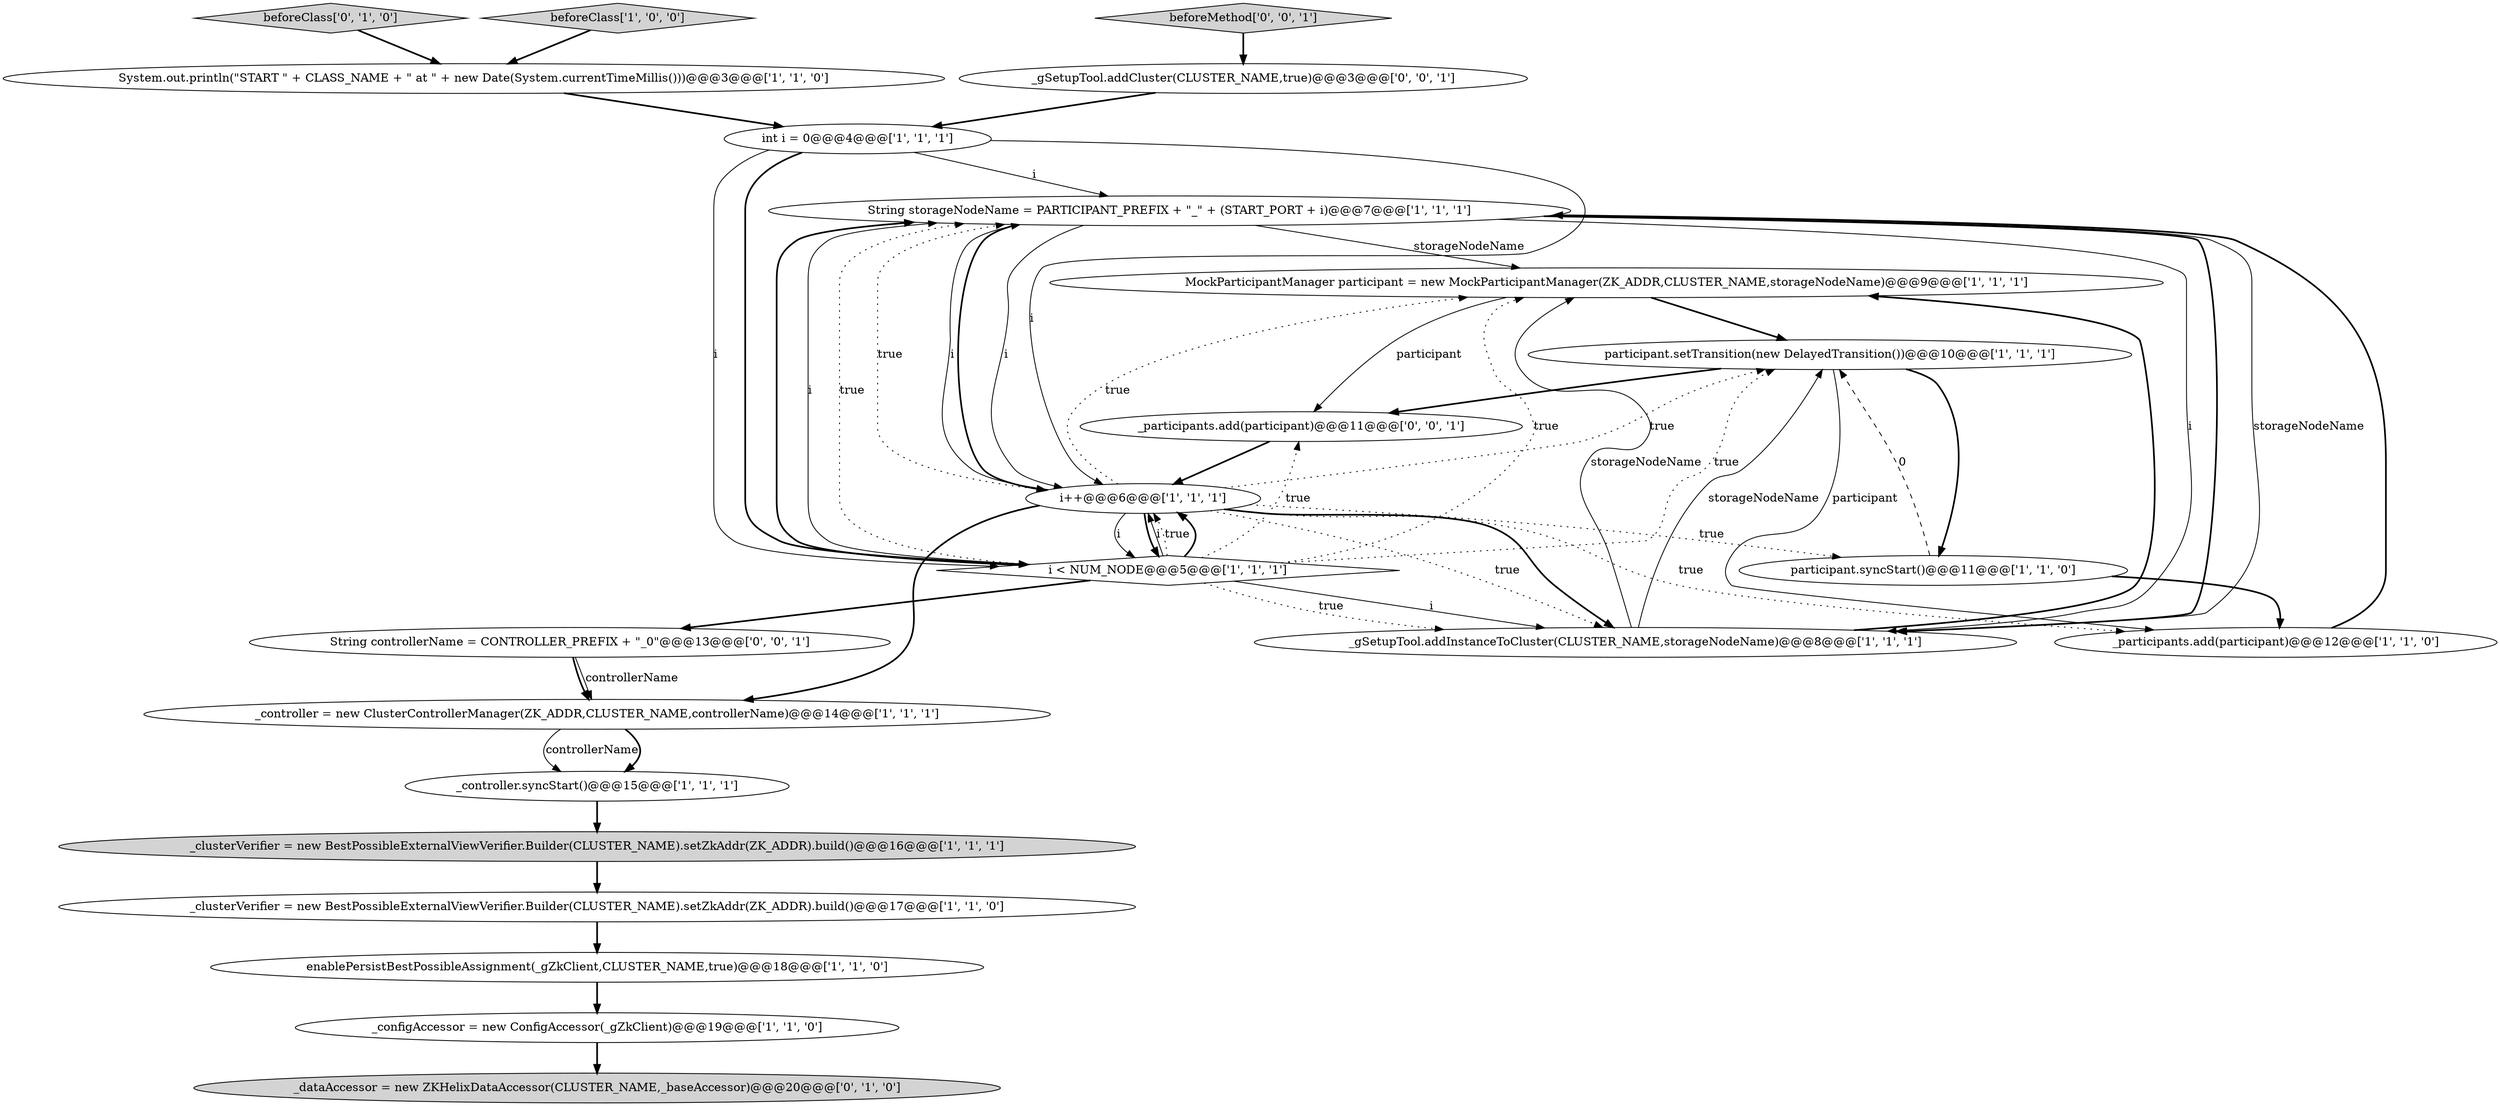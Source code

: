digraph {
3 [style = filled, label = "System.out.println(\"START \" + CLASS_NAME + \" at \" + new Date(System.currentTimeMillis()))@@@3@@@['1', '1', '0']", fillcolor = white, shape = ellipse image = "AAA0AAABBB1BBB"];
6 [style = filled, label = "MockParticipantManager participant = new MockParticipantManager(ZK_ADDR,CLUSTER_NAME,storageNodeName)@@@9@@@['1', '1', '1']", fillcolor = white, shape = ellipse image = "AAA0AAABBB1BBB"];
18 [style = filled, label = "beforeClass['0', '1', '0']", fillcolor = lightgray, shape = diamond image = "AAA0AAABBB2BBB"];
10 [style = filled, label = "participant.setTransition(new DelayedTransition())@@@10@@@['1', '1', '1']", fillcolor = white, shape = ellipse image = "AAA0AAABBB1BBB"];
16 [style = filled, label = "participant.syncStart()@@@11@@@['1', '1', '0']", fillcolor = white, shape = ellipse image = "AAA0AAABBB1BBB"];
4 [style = filled, label = "String storageNodeName = PARTICIPANT_PREFIX + \"_\" + (START_PORT + i)@@@7@@@['1', '1', '1']", fillcolor = white, shape = ellipse image = "AAA0AAABBB1BBB"];
0 [style = filled, label = "_configAccessor = new ConfigAccessor(_gZkClient)@@@19@@@['1', '1', '0']", fillcolor = white, shape = ellipse image = "AAA0AAABBB1BBB"];
20 [style = filled, label = "beforeMethod['0', '0', '1']", fillcolor = lightgray, shape = diamond image = "AAA0AAABBB3BBB"];
14 [style = filled, label = "_gSetupTool.addInstanceToCluster(CLUSTER_NAME,storageNodeName)@@@8@@@['1', '1', '1']", fillcolor = white, shape = ellipse image = "AAA0AAABBB1BBB"];
8 [style = filled, label = "i++@@@6@@@['1', '1', '1']", fillcolor = white, shape = ellipse image = "AAA0AAABBB1BBB"];
17 [style = filled, label = "_dataAccessor = new ZKHelixDataAccessor(CLUSTER_NAME,_baseAccessor)@@@20@@@['0', '1', '0']", fillcolor = lightgray, shape = ellipse image = "AAA1AAABBB2BBB"];
5 [style = filled, label = "_participants.add(participant)@@@12@@@['1', '1', '0']", fillcolor = white, shape = ellipse image = "AAA0AAABBB1BBB"];
1 [style = filled, label = "int i = 0@@@4@@@['1', '1', '1']", fillcolor = white, shape = ellipse image = "AAA0AAABBB1BBB"];
11 [style = filled, label = "i < NUM_NODE@@@5@@@['1', '1', '1']", fillcolor = white, shape = diamond image = "AAA0AAABBB1BBB"];
22 [style = filled, label = "String controllerName = CONTROLLER_PREFIX + \"_0\"@@@13@@@['0', '0', '1']", fillcolor = white, shape = ellipse image = "AAA0AAABBB3BBB"];
2 [style = filled, label = "enablePersistBestPossibleAssignment(_gZkClient,CLUSTER_NAME,true)@@@18@@@['1', '1', '0']", fillcolor = white, shape = ellipse image = "AAA0AAABBB1BBB"];
21 [style = filled, label = "_participants.add(participant)@@@11@@@['0', '0', '1']", fillcolor = white, shape = ellipse image = "AAA0AAABBB3BBB"];
13 [style = filled, label = "beforeClass['1', '0', '0']", fillcolor = lightgray, shape = diamond image = "AAA0AAABBB1BBB"];
7 [style = filled, label = "_controller = new ClusterControllerManager(ZK_ADDR,CLUSTER_NAME,controllerName)@@@14@@@['1', '1', '1']", fillcolor = white, shape = ellipse image = "AAA0AAABBB1BBB"];
15 [style = filled, label = "_clusterVerifier = new BestPossibleExternalViewVerifier.Builder(CLUSTER_NAME).setZkAddr(ZK_ADDR).build()@@@17@@@['1', '1', '0']", fillcolor = white, shape = ellipse image = "AAA0AAABBB1BBB"];
9 [style = filled, label = "_clusterVerifier = new BestPossibleExternalViewVerifier.Builder(CLUSTER_NAME).setZkAddr(ZK_ADDR).build()@@@16@@@['1', '1', '1']", fillcolor = lightgray, shape = ellipse image = "AAA0AAABBB1BBB"];
12 [style = filled, label = "_controller.syncStart()@@@15@@@['1', '1', '1']", fillcolor = white, shape = ellipse image = "AAA0AAABBB1BBB"];
19 [style = filled, label = "_gSetupTool.addCluster(CLUSTER_NAME,true)@@@3@@@['0', '0', '1']", fillcolor = white, shape = ellipse image = "AAA0AAABBB3BBB"];
10->16 [style = bold, label=""];
18->3 [style = bold, label=""];
10->5 [style = solid, label="participant"];
8->10 [style = dotted, label="true"];
11->8 [style = solid, label="i"];
1->11 [style = solid, label="i"];
8->14 [style = bold, label=""];
11->22 [style = bold, label=""];
11->4 [style = bold, label=""];
10->21 [style = bold, label=""];
7->12 [style = solid, label="controllerName"];
8->11 [style = solid, label="i"];
1->8 [style = solid, label="i"];
8->16 [style = dotted, label="true"];
11->10 [style = dotted, label="true"];
19->1 [style = bold, label=""];
22->7 [style = solid, label="controllerName"];
8->6 [style = dotted, label="true"];
9->15 [style = bold, label=""];
21->8 [style = bold, label=""];
4->8 [style = bold, label=""];
11->21 [style = dotted, label="true"];
4->8 [style = solid, label="i"];
15->2 [style = bold, label=""];
5->4 [style = bold, label=""];
3->1 [style = bold, label=""];
1->11 [style = bold, label=""];
20->19 [style = bold, label=""];
6->10 [style = bold, label=""];
12->9 [style = bold, label=""];
8->11 [style = bold, label=""];
16->10 [style = dashed, label="0"];
11->8 [style = dotted, label="true"];
14->10 [style = solid, label="storageNodeName"];
7->12 [style = bold, label=""];
8->4 [style = solid, label="i"];
11->14 [style = dotted, label="true"];
11->8 [style = bold, label=""];
22->7 [style = bold, label=""];
11->6 [style = dotted, label="true"];
11->4 [style = solid, label="i"];
0->17 [style = bold, label=""];
14->6 [style = bold, label=""];
4->14 [style = bold, label=""];
16->5 [style = bold, label=""];
13->3 [style = bold, label=""];
8->5 [style = dotted, label="true"];
8->7 [style = bold, label=""];
4->14 [style = solid, label="storageNodeName"];
8->14 [style = dotted, label="true"];
2->0 [style = bold, label=""];
4->6 [style = solid, label="storageNodeName"];
11->4 [style = dotted, label="true"];
14->6 [style = solid, label="storageNodeName"];
11->14 [style = solid, label="i"];
6->21 [style = solid, label="participant"];
8->4 [style = dotted, label="true"];
1->4 [style = solid, label="i"];
4->14 [style = solid, label="i"];
}
